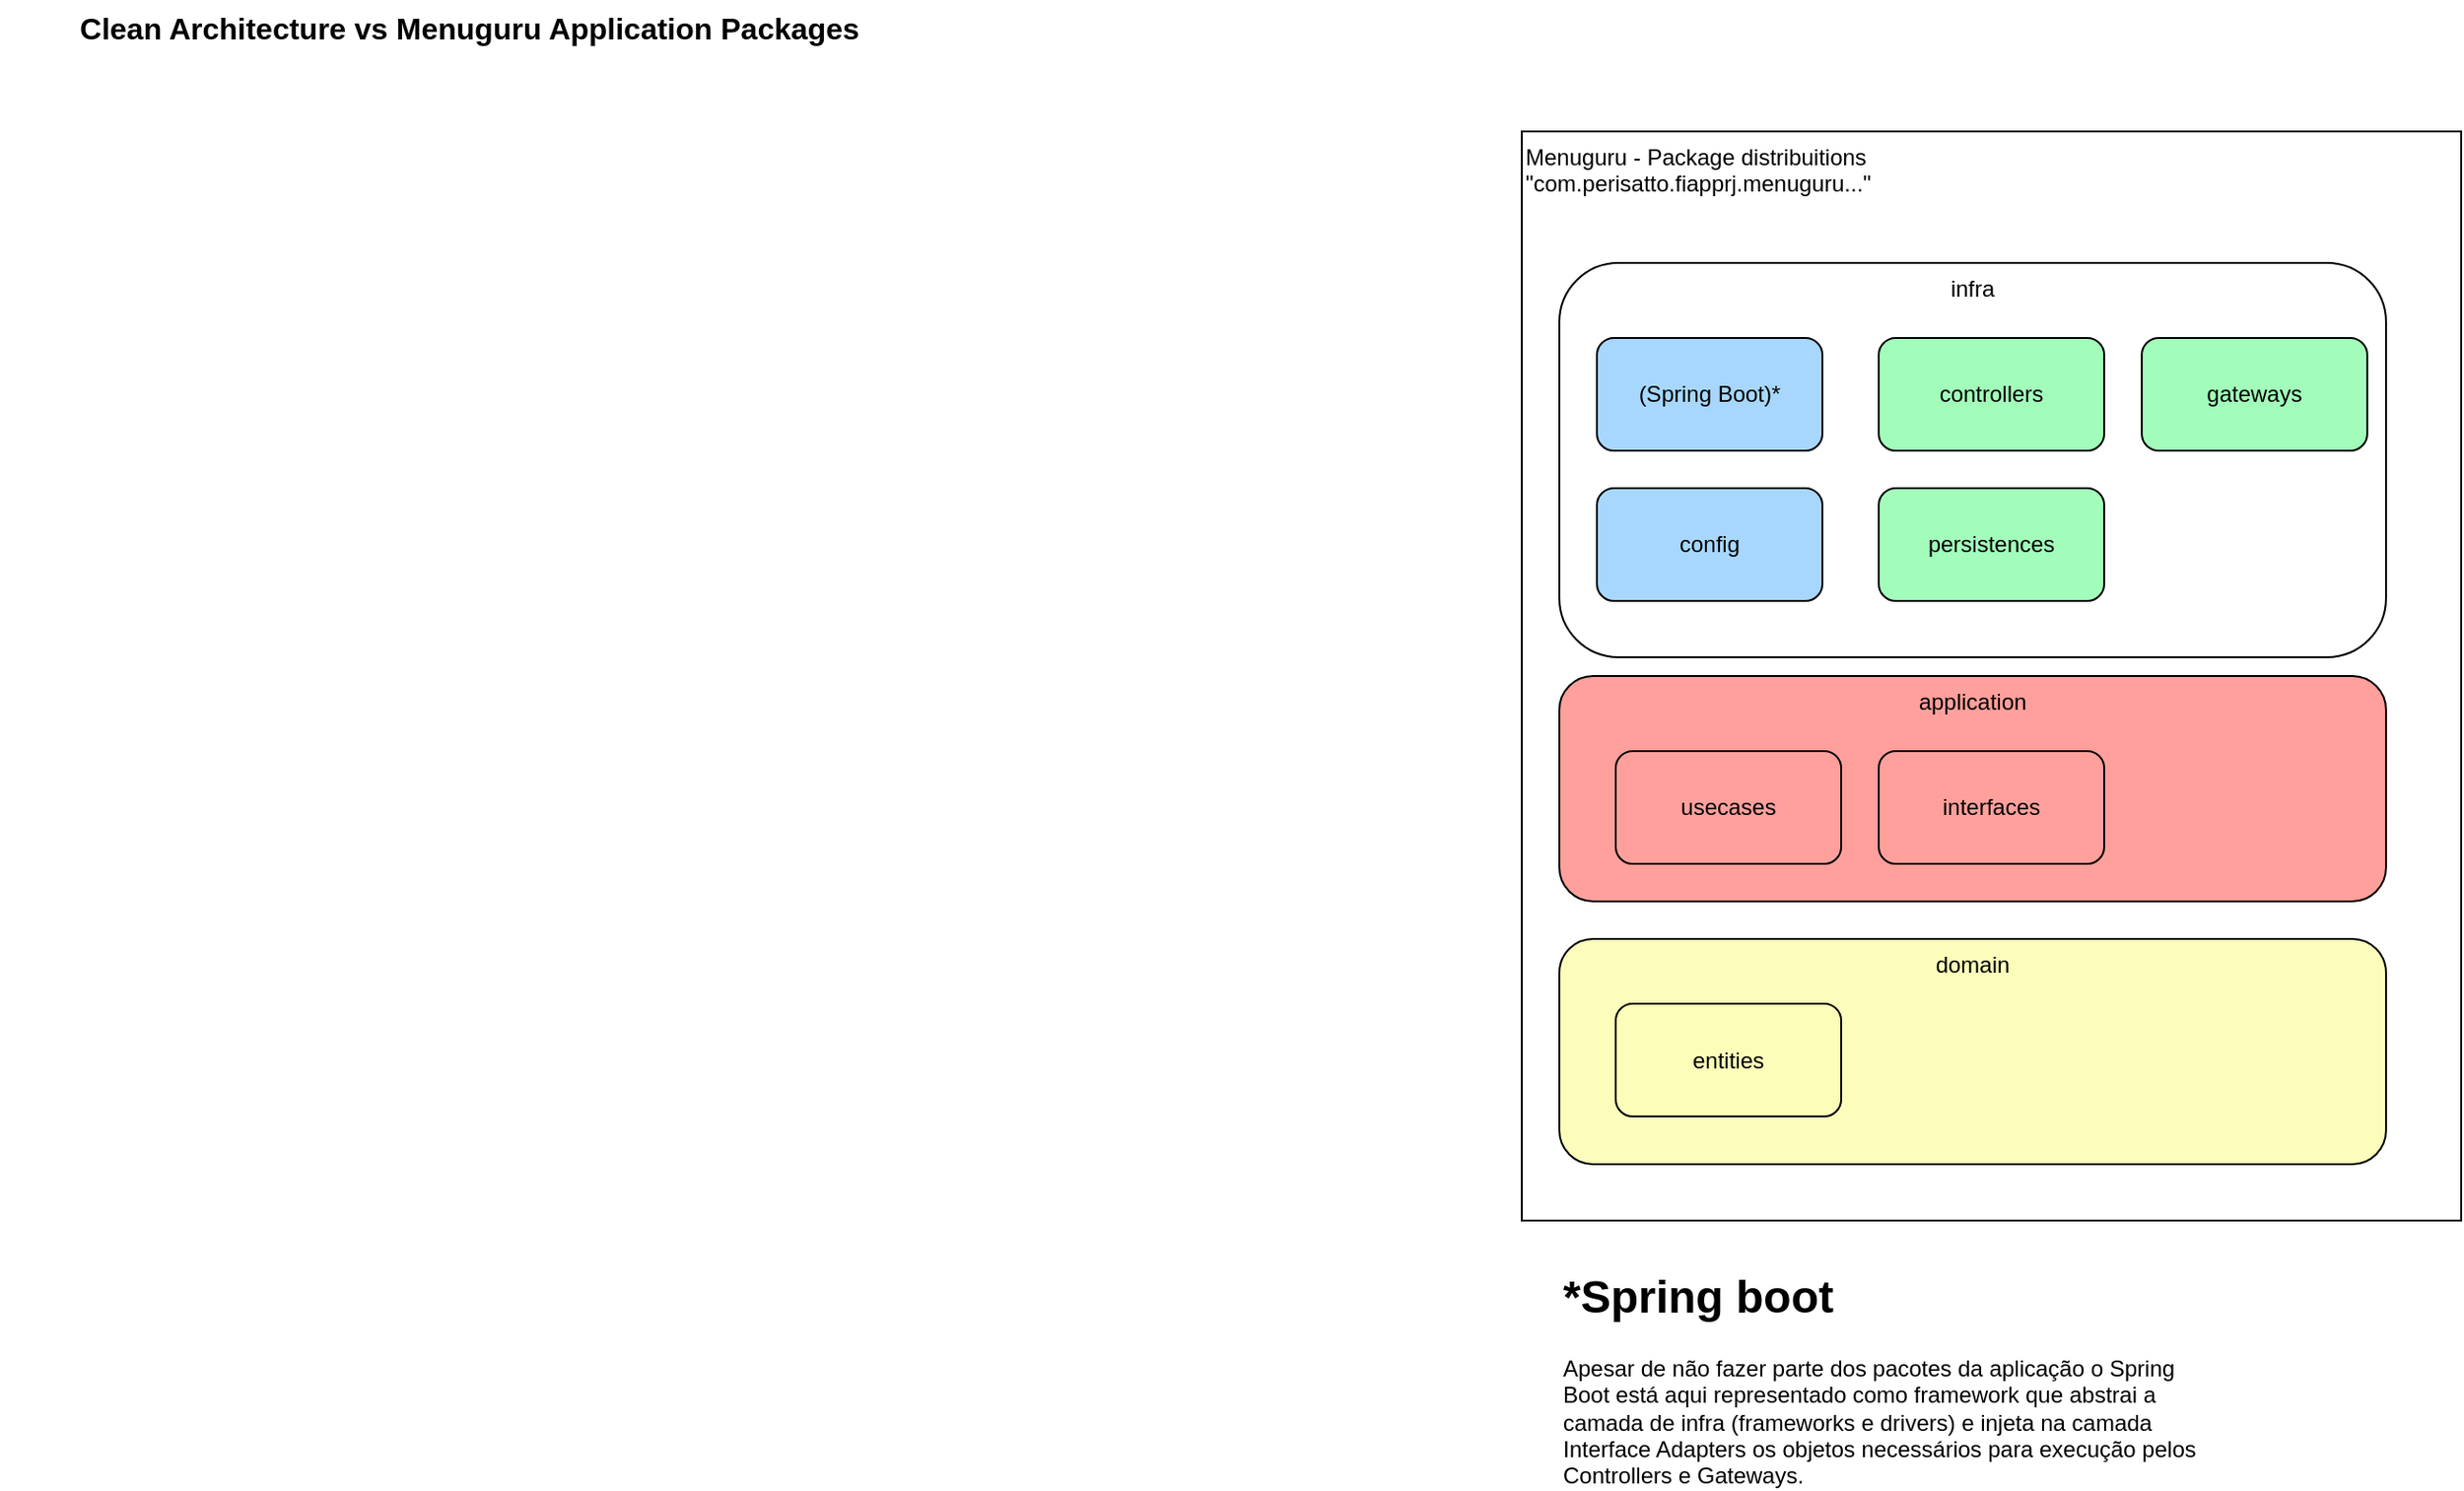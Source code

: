 <mxfile version="24.6.4" type="github" pages="2">
  <diagram id="IvMOAGRbqYTNL2c1ScDX" name="Application Architecture">
    <mxGraphModel dx="2328" dy="845" grid="1" gridSize="10" guides="1" tooltips="1" connect="1" arrows="1" fold="1" page="1" pageScale="1" pageWidth="827" pageHeight="1169" math="0" shadow="0">
      <root>
        <mxCell id="0" />
        <mxCell id="1" parent="0" />
        <mxCell id="FBlVHfX-pHRHHUPXk09u-1" value="Menuguru - Package distribuitions&lt;div&gt;&quot;com.perisatto.fiapprj.menuguru...&quot;&lt;/div&gt;" style="rounded=0;whiteSpace=wrap;html=1;verticalAlign=top;align=left;" vertex="1" parent="1">
          <mxGeometry x="540" y="120" width="500" height="580" as="geometry" />
        </mxCell>
        <mxCell id="FBlVHfX-pHRHHUPXk09u-2" value="" style="shape=image;verticalLabelPosition=bottom;labelBackgroundColor=default;verticalAlign=top;aspect=fixed;imageAspect=0;image=https://blog.cleancoder.com/uncle-bob/images/2012-08-13-the-clean-architecture/CleanArchitecture.jpg;" vertex="1" parent="1">
          <mxGeometry x="-270" y="120" width="772" height="567" as="geometry" />
        </mxCell>
        <mxCell id="FBlVHfX-pHRHHUPXk09u-3" value="domain" style="rounded=1;whiteSpace=wrap;html=1;verticalAlign=top;fillColor=#fcfdbb;" vertex="1" parent="1">
          <mxGeometry x="560" y="550" width="440" height="120" as="geometry" />
        </mxCell>
        <mxCell id="FBlVHfX-pHRHHUPXk09u-4" value="entities" style="rounded=1;whiteSpace=wrap;html=1;fillColor=#fcfdb9;" vertex="1" parent="1">
          <mxGeometry x="590" y="584.5" width="120" height="60" as="geometry" />
        </mxCell>
        <mxCell id="FBlVHfX-pHRHHUPXk09u-5" value="application" style="rounded=1;whiteSpace=wrap;html=1;verticalAlign=top;fillColor=#ffa09c;" vertex="1" parent="1">
          <mxGeometry x="560" y="410" width="440" height="120" as="geometry" />
        </mxCell>
        <mxCell id="FBlVHfX-pHRHHUPXk09u-6" value="usecases" style="rounded=1;whiteSpace=wrap;html=1;fillColor=#ffa09c;" vertex="1" parent="1">
          <mxGeometry x="590" y="450" width="120" height="60" as="geometry" />
        </mxCell>
        <mxCell id="FBlVHfX-pHRHHUPXk09u-7" value="infra" style="rounded=1;whiteSpace=wrap;html=1;verticalAlign=top;" vertex="1" parent="1">
          <mxGeometry x="560" y="190" width="440" height="210" as="geometry" />
        </mxCell>
        <mxCell id="FBlVHfX-pHRHHUPXk09u-8" value="(Spring Boot)*" style="rounded=1;whiteSpace=wrap;html=1;fillColor=#a7d7fd;" vertex="1" parent="1">
          <mxGeometry x="580" y="230" width="120" height="60" as="geometry" />
        </mxCell>
        <mxCell id="FBlVHfX-pHRHHUPXk09u-9" value="controllers" style="rounded=1;whiteSpace=wrap;html=1;fillColor=#a2fdba;" vertex="1" parent="1">
          <mxGeometry x="730" y="230" width="120" height="60" as="geometry" />
        </mxCell>
        <mxCell id="FBlVHfX-pHRHHUPXk09u-10" value="gateways" style="rounded=1;whiteSpace=wrap;html=1;fillColor=#a2fdba;" vertex="1" parent="1">
          <mxGeometry x="870" y="230" width="120" height="60" as="geometry" />
        </mxCell>
        <mxCell id="FBlVHfX-pHRHHUPXk09u-11" value="persistences" style="rounded=1;whiteSpace=wrap;html=1;fillColor=#a2fdba;" vertex="1" parent="1">
          <mxGeometry x="730" y="310" width="120" height="60" as="geometry" />
        </mxCell>
        <mxCell id="FBlVHfX-pHRHHUPXk09u-12" value="interfaces" style="rounded=1;whiteSpace=wrap;html=1;fillColor=#ffa09c;" vertex="1" parent="1">
          <mxGeometry x="730" y="450" width="120" height="60" as="geometry" />
        </mxCell>
        <mxCell id="yqv6BuBY4eyjzp5Gxg8p-5" value="Clean Architecture vs Menuguru Application Packages" style="text;html=1;align=center;verticalAlign=middle;whiteSpace=wrap;rounded=0;fontSize=16;fontStyle=1" vertex="1" parent="1">
          <mxGeometry x="-250" y="50" width="460" height="30" as="geometry" />
        </mxCell>
        <mxCell id="yqv6BuBY4eyjzp5Gxg8p-6" value="&lt;h1 style=&quot;margin-top: 0px;&quot;&gt;*Spring boot&lt;/h1&gt;&lt;p&gt;Apesar de não fazer parte dos pacotes da aplicação o Spring Boot está aqui representado como framework que abstrai a camada de infra (frameworks e drivers) e injeta na camada Interface Adapters os objetos necessários para execução pelos Controllers e Gateways.&lt;/p&gt;" style="text;html=1;whiteSpace=wrap;overflow=hidden;rounded=0;" vertex="1" parent="1">
          <mxGeometry x="560" y="720" width="350" height="120" as="geometry" />
        </mxCell>
        <mxCell id="hrJFWdFIYw_UEALANUXB-1" value="config" style="rounded=1;whiteSpace=wrap;html=1;fillColor=#a7d7fd;" vertex="1" parent="1">
          <mxGeometry x="580" y="310" width="120" height="60" as="geometry" />
        </mxCell>
      </root>
    </mxGraphModel>
  </diagram>
  <diagram name="Cloud Architecture" id="CHFw5YSZQ6bKpswKDhKj">
    <mxGraphModel dx="2505" dy="945" grid="1" gridSize="10" guides="1" tooltips="1" connect="1" arrows="1" fold="1" page="1" pageScale="1" pageWidth="827" pageHeight="1169" math="0" shadow="0">
      <root>
        <mxCell id="0" />
        <mxCell id="1" parent="0" />
        <mxCell id="SXZxHrfiubfQfkabu01j-11" value="AWS Cloud" style="points=[[0,0],[0.25,0],[0.5,0],[0.75,0],[1,0],[1,0.25],[1,0.5],[1,0.75],[1,1],[0.75,1],[0.5,1],[0.25,1],[0,1],[0,0.75],[0,0.5],[0,0.25]];outlineConnect=0;gradientColor=none;html=1;whiteSpace=wrap;fontSize=12;fontStyle=0;container=1;pointerEvents=0;collapsible=0;recursiveResize=0;shape=mxgraph.aws4.group;grIcon=mxgraph.aws4.group_aws_cloud_alt;strokeColor=#232F3E;fillColor=none;verticalAlign=top;align=left;spacingLeft=30;fontColor=#232F3E;dashed=0;" parent="1" vertex="1">
          <mxGeometry x="-280" y="100" width="1040" height="660" as="geometry" />
        </mxCell>
        <mxCell id="SXZxHrfiubfQfkabu01j-12" value="VPC" style="points=[[0,0],[0.25,0],[0.5,0],[0.75,0],[1,0],[1,0.25],[1,0.5],[1,0.75],[1,1],[0.75,1],[0.5,1],[0.25,1],[0,1],[0,0.75],[0,0.5],[0,0.25]];outlineConnect=0;gradientColor=none;html=1;whiteSpace=wrap;fontSize=12;fontStyle=0;container=1;pointerEvents=0;collapsible=0;recursiveResize=0;shape=mxgraph.aws4.group;grIcon=mxgraph.aws4.group_vpc2;strokeColor=#8C4FFF;fillColor=none;verticalAlign=top;align=left;spacingLeft=30;fontColor=#AAB7B8;dashed=0;" parent="SXZxHrfiubfQfkabu01j-11" vertex="1">
          <mxGeometry x="110" y="40" width="893" height="590" as="geometry" />
        </mxCell>
        <mxCell id="SXZxHrfiubfQfkabu01j-30" value="" style="fillColor=none;strokeColor=#5A6C86;dashed=1;verticalAlign=top;fontStyle=0;fontColor=#5A6C86;whiteSpace=wrap;html=1;" parent="SXZxHrfiubfQfkabu01j-12" vertex="1">
          <mxGeometry x="153" y="180" width="680" height="347" as="geometry" />
        </mxCell>
        <mxCell id="SXZxHrfiubfQfkabu01j-24" value="" style="fillColor=none;strokeColor=#5A6C86;dashed=1;verticalAlign=top;fontStyle=0;fontColor=#5A6C86;whiteSpace=wrap;html=1;" parent="SXZxHrfiubfQfkabu01j-12" vertex="1">
          <mxGeometry x="123" y="130" width="740" height="417" as="geometry" />
        </mxCell>
        <mxCell id="SXZxHrfiubfQfkabu01j-25" value="" style="sketch=0;points=[[0,0,0],[0.25,0,0],[0.5,0,0],[0.75,0,0],[1,0,0],[0,1,0],[0.25,1,0],[0.5,1,0],[0.75,1,0],[1,1,0],[0,0.25,0],[0,0.5,0],[0,0.75,0],[1,0.25,0],[1,0.5,0],[1,0.75,0]];outlineConnect=0;fontColor=#232F3E;fillColor=#ED7100;strokeColor=#ffffff;dashed=0;verticalLabelPosition=bottom;verticalAlign=top;align=center;html=1;fontSize=12;fontStyle=0;aspect=fixed;shape=mxgraph.aws4.resourceIcon;resIcon=mxgraph.aws4.eks;" parent="SXZxHrfiubfQfkabu01j-12" vertex="1">
          <mxGeometry x="123" y="130" width="30" height="30" as="geometry" />
        </mxCell>
        <mxCell id="SXZxHrfiubfQfkabu01j-28" value="" style="aspect=fixed;sketch=0;html=1;dashed=0;whitespace=wrap;verticalLabelPosition=bottom;verticalAlign=top;fillColor=#2875E2;strokeColor=#ffffff;points=[[0.005,0.63,0],[0.1,0.2,0],[0.9,0.2,0],[0.5,0,0],[0.995,0.63,0],[0.72,0.99,0],[0.5,1,0],[0.28,0.99,0]];shape=mxgraph.kubernetes.icon2;kubernetesLabel=1;prIcon=node" parent="SXZxHrfiubfQfkabu01j-12" vertex="1">
          <mxGeometry x="153" y="180" width="31.25" height="30" as="geometry" />
        </mxCell>
        <mxCell id="SXZxHrfiubfQfkabu01j-39" value="" style="group" parent="SXZxHrfiubfQfkabu01j-12" vertex="1" connectable="0">
          <mxGeometry x="460" y="210" width="120" height="106" as="geometry" />
        </mxCell>
        <mxCell id="SXZxHrfiubfQfkabu01j-31" value="Menuguru Application&lt;div&gt;&lt;br&gt;&lt;/div&gt;&lt;div&gt;1..10 replicas&lt;/div&gt;" style="rounded=1;whiteSpace=wrap;html=1;verticalAlign=bottom;" parent="SXZxHrfiubfQfkabu01j-39" vertex="1">
          <mxGeometry width="120" height="106" as="geometry" />
        </mxCell>
        <mxCell id="SXZxHrfiubfQfkabu01j-29" value="" style="aspect=fixed;sketch=0;html=1;dashed=0;whitespace=wrap;verticalLabelPosition=bottom;verticalAlign=top;fillColor=#2875E2;strokeColor=#ffffff;points=[[0.005,0.63,0],[0.1,0.2,0],[0.9,0.2,0],[0.5,0,0],[0.995,0.63,0],[0.72,0.99,0],[0.5,1,0],[0.28,0.99,0]];shape=mxgraph.kubernetes.icon2;kubernetesLabel=1;prIcon=pod" parent="SXZxHrfiubfQfkabu01j-39" vertex="1">
          <mxGeometry x="35" y="6" width="50" height="48" as="geometry" />
        </mxCell>
        <mxCell id="SXZxHrfiubfQfkabu01j-54" value="" style="group" parent="SXZxHrfiubfQfkabu01j-12" vertex="1" connectable="0">
          <mxGeometry x="230" y="391" width="120" height="106" as="geometry" />
        </mxCell>
        <mxCell id="SXZxHrfiubfQfkabu01j-55" value="&lt;div&gt;&amp;nbsp;&lt;/div&gt;&lt;div&gt;&lt;br&gt;&lt;/div&gt;&lt;div&gt;Kibana&lt;/div&gt;&lt;div&gt;&lt;br&gt;&lt;/div&gt;&lt;div&gt;1..2 intance&lt;/div&gt;" style="rounded=1;whiteSpace=wrap;html=1;verticalAlign=bottom;" parent="SXZxHrfiubfQfkabu01j-54" vertex="1">
          <mxGeometry width="120" height="106" as="geometry" />
        </mxCell>
        <mxCell id="SXZxHrfiubfQfkabu01j-56" value="" style="aspect=fixed;sketch=0;html=1;dashed=0;whitespace=wrap;verticalLabelPosition=bottom;verticalAlign=top;fillColor=#2875E2;strokeColor=#ffffff;points=[[0.005,0.63,0],[0.1,0.2,0],[0.9,0.2,0],[0.5,0,0],[0.995,0.63,0],[0.72,0.99,0],[0.5,1,0],[0.28,0.99,0]];shape=mxgraph.kubernetes.icon2;kubernetesLabel=1;prIcon=pod" parent="SXZxHrfiubfQfkabu01j-54" vertex="1">
          <mxGeometry x="35" y="6" width="50" height="48" as="geometry" />
        </mxCell>
        <mxCell id="SXZxHrfiubfQfkabu01j-57" value="MySQL&amp;nbsp;&lt;span style=&quot;&quot;&gt;Multi A-Z&lt;/span&gt;&lt;div&gt;&lt;span style=&quot;&quot;&gt;(1 Master / 2 slaves)&lt;/span&gt;&lt;/div&gt;" style="sketch=0;points=[[0,0,0],[0.25,0,0],[0.5,0,0],[0.75,0,0],[1,0,0],[0,1,0],[0.25,1,0],[0.5,1,0],[0.75,1,0],[1,1,0],[0,0.25,0],[0,0.5,0],[0,0.75,0],[1,0.25,0],[1,0.5,0],[1,0.75,0]];outlineConnect=0;fontColor=#232F3E;fillColor=#C925D1;strokeColor=#ffffff;dashed=0;verticalLabelPosition=bottom;verticalAlign=top;align=center;html=1;fontSize=12;fontStyle=0;aspect=fixed;shape=mxgraph.aws4.resourceIcon;resIcon=mxgraph.aws4.rds;labelBackgroundColor=default;" parent="SXZxHrfiubfQfkabu01j-12" vertex="1">
          <mxGeometry x="793" y="18" width="40" height="40" as="geometry" />
        </mxCell>
        <mxCell id="SXZxHrfiubfQfkabu01j-68" style="edgeStyle=orthogonalEdgeStyle;rounded=0;orthogonalLoop=1;jettySize=auto;html=1;" parent="SXZxHrfiubfQfkabu01j-12" source="SXZxHrfiubfQfkabu01j-58" target="SXZxHrfiubfQfkabu01j-31" edge="1">
          <mxGeometry relative="1" as="geometry">
            <Array as="points">
              <mxPoint x="377" y="260" />
            </Array>
          </mxGeometry>
        </mxCell>
        <mxCell id="SXZxHrfiubfQfkabu01j-58" value="Public Subnet&lt;div&gt;us-east-1&lt;/div&gt;" style="sketch=0;points=[[0,0,0],[0.25,0,0],[0.5,0,0],[0.75,0,0],[1,0,0],[0,1,0],[0.25,1,0],[0.5,1,0],[0.75,1,0],[1,1,0],[0,0.25,0],[0,0.5,0],[0,0.75,0],[1,0.25,0],[1,0.5,0],[1,0.75,0]];outlineConnect=0;fontColor=#232F3E;fillColor=#8C4FFF;strokeColor=#ffffff;dashed=0;verticalLabelPosition=bottom;verticalAlign=top;align=center;html=1;fontSize=12;fontStyle=0;aspect=fixed;shape=mxgraph.aws4.resourceIcon;resIcon=mxgraph.aws4.networking_and_content_delivery;labelBackgroundColor=default;" parent="SXZxHrfiubfQfkabu01j-12" vertex="1">
          <mxGeometry x="358" y="22" width="38" height="38" as="geometry" />
        </mxCell>
        <mxCell id="SXZxHrfiubfQfkabu01j-66" style="edgeStyle=orthogonalEdgeStyle;rounded=0;orthogonalLoop=1;jettySize=auto;html=1;" parent="SXZxHrfiubfQfkabu01j-12" source="SXZxHrfiubfQfkabu01j-31" target="SXZxHrfiubfQfkabu01j-64" edge="1">
          <mxGeometry relative="1" as="geometry" />
        </mxCell>
        <mxCell id="SXZxHrfiubfQfkabu01j-67" style="edgeStyle=orthogonalEdgeStyle;rounded=0;orthogonalLoop=1;jettySize=auto;html=1;" parent="SXZxHrfiubfQfkabu01j-12" source="SXZxHrfiubfQfkabu01j-64" target="SXZxHrfiubfQfkabu01j-57" edge="1">
          <mxGeometry relative="1" as="geometry" />
        </mxCell>
        <mxCell id="SXZxHrfiubfQfkabu01j-64" value="Private Subnet&lt;div&gt;us-east-1&lt;/div&gt;" style="sketch=0;points=[[0,0,0],[0.25,0,0],[0.5,0,0],[0.75,0,0],[1,0,0],[0,1,0],[0.25,1,0],[0.5,1,0],[0.75,1,0],[1,1,0],[0,0.25,0],[0,0.5,0],[0,0.75,0],[1,0.25,0],[1,0.5,0],[1,0.75,0]];outlineConnect=0;fontColor=#232F3E;fillColor=#8C4FFF;strokeColor=#ffffff;dashed=0;verticalLabelPosition=bottom;verticalAlign=top;align=center;html=1;fontSize=12;fontStyle=0;aspect=fixed;shape=mxgraph.aws4.resourceIcon;resIcon=mxgraph.aws4.networking_and_content_delivery;labelBackgroundColor=default;" parent="SXZxHrfiubfQfkabu01j-12" vertex="1">
          <mxGeometry x="640" y="20" width="38" height="38" as="geometry" />
        </mxCell>
        <mxCell id="SXZxHrfiubfQfkabu01j-69" value="" style="group" parent="SXZxHrfiubfQfkabu01j-12" vertex="1" connectable="0">
          <mxGeometry x="460" y="391" width="120" height="106" as="geometry" />
        </mxCell>
        <mxCell id="SXZxHrfiubfQfkabu01j-70" value="&lt;div&gt;&amp;nbsp;&lt;/div&gt;&lt;div&gt;&lt;br&gt;&lt;/div&gt;&lt;div&gt;ElasticSearch&lt;/div&gt;&lt;div&gt;&lt;br&gt;&lt;/div&gt;&lt;div&gt;1..5 intance&lt;/div&gt;" style="rounded=1;whiteSpace=wrap;html=1;verticalAlign=bottom;" parent="SXZxHrfiubfQfkabu01j-69" vertex="1">
          <mxGeometry width="120" height="106" as="geometry" />
        </mxCell>
        <mxCell id="SXZxHrfiubfQfkabu01j-71" value="" style="aspect=fixed;sketch=0;html=1;dashed=0;whitespace=wrap;verticalLabelPosition=bottom;verticalAlign=top;fillColor=#2875E2;strokeColor=#ffffff;points=[[0.005,0.63,0],[0.1,0.2,0],[0.9,0.2,0],[0.5,0,0],[0.995,0.63,0],[0.72,0.99,0],[0.5,1,0],[0.28,0.99,0]];shape=mxgraph.kubernetes.icon2;kubernetesLabel=1;prIcon=pod" parent="SXZxHrfiubfQfkabu01j-69" vertex="1">
          <mxGeometry x="35" y="6" width="50" height="48" as="geometry" />
        </mxCell>
        <mxCell id="SXZxHrfiubfQfkabu01j-72" value="" style="group" parent="SXZxHrfiubfQfkabu01j-12" vertex="1" connectable="0">
          <mxGeometry x="660" y="391" width="120" height="106" as="geometry" />
        </mxCell>
        <mxCell id="SXZxHrfiubfQfkabu01j-73" value="&lt;div&gt;&amp;nbsp;&lt;/div&gt;&lt;div&gt;&lt;br&gt;&lt;/div&gt;&lt;div&gt;FluentD&lt;/div&gt;&lt;div&gt;&lt;br&gt;&lt;/div&gt;&lt;div&gt;1..5 intance&lt;/div&gt;" style="rounded=1;whiteSpace=wrap;html=1;verticalAlign=bottom;" parent="SXZxHrfiubfQfkabu01j-72" vertex="1">
          <mxGeometry width="120" height="106" as="geometry" />
        </mxCell>
        <mxCell id="SXZxHrfiubfQfkabu01j-74" value="" style="aspect=fixed;sketch=0;html=1;dashed=0;whitespace=wrap;verticalLabelPosition=bottom;verticalAlign=top;fillColor=#2875E2;strokeColor=#ffffff;points=[[0.005,0.63,0],[0.1,0.2,0],[0.9,0.2,0],[0.5,0,0],[0.995,0.63,0],[0.72,0.99,0],[0.5,1,0],[0.28,0.99,0]];shape=mxgraph.kubernetes.icon2;kubernetesLabel=1;prIcon=pod" parent="SXZxHrfiubfQfkabu01j-72" vertex="1">
          <mxGeometry x="35" y="6" width="50" height="48" as="geometry" />
        </mxCell>
        <mxCell id="SXZxHrfiubfQfkabu01j-79" style="edgeStyle=orthogonalEdgeStyle;rounded=0;orthogonalLoop=1;jettySize=auto;html=1;" parent="SXZxHrfiubfQfkabu01j-12" source="SXZxHrfiubfQfkabu01j-77" target="SXZxHrfiubfQfkabu01j-55" edge="1">
          <mxGeometry relative="1" as="geometry" />
        </mxCell>
        <mxCell id="SXZxHrfiubfQfkabu01j-77" value="Public Subnet&lt;div&gt;us-east-1&lt;/div&gt;" style="sketch=0;points=[[0,0,0],[0.25,0,0],[0.5,0,0],[0.75,0,0],[1,0,0],[0,1,0],[0.25,1,0],[0.5,1,0],[0.75,1,0],[1,1,0],[0,0.25,0],[0,0.5,0],[0,0.75,0],[1,0.25,0],[1,0.5,0],[1,0.75,0]];outlineConnect=0;fontColor=#232F3E;fillColor=#8C4FFF;strokeColor=#ffffff;dashed=0;verticalLabelPosition=bottom;verticalAlign=top;align=center;html=1;fontSize=12;fontStyle=0;aspect=fixed;shape=mxgraph.aws4.resourceIcon;resIcon=mxgraph.aws4.networking_and_content_delivery;labelBackgroundColor=default;" parent="SXZxHrfiubfQfkabu01j-12" vertex="1">
          <mxGeometry x="50" y="425" width="38" height="38" as="geometry" />
        </mxCell>
        <mxCell id="SXZxHrfiubfQfkabu01j-80" style="edgeStyle=orthogonalEdgeStyle;rounded=0;orthogonalLoop=1;jettySize=auto;html=1;" parent="SXZxHrfiubfQfkabu01j-12" source="SXZxHrfiubfQfkabu01j-55" target="SXZxHrfiubfQfkabu01j-70" edge="1">
          <mxGeometry relative="1" as="geometry" />
        </mxCell>
        <mxCell id="SXZxHrfiubfQfkabu01j-82" style="edgeStyle=orthogonalEdgeStyle;rounded=0;orthogonalLoop=1;jettySize=auto;html=1;" parent="SXZxHrfiubfQfkabu01j-12" source="SXZxHrfiubfQfkabu01j-73" target="SXZxHrfiubfQfkabu01j-70" edge="1">
          <mxGeometry relative="1" as="geometry" />
        </mxCell>
        <mxCell id="SXZxHrfiubfQfkabu01j-83" style="edgeStyle=orthogonalEdgeStyle;rounded=0;orthogonalLoop=1;jettySize=auto;html=1;" parent="SXZxHrfiubfQfkabu01j-12" source="SXZxHrfiubfQfkabu01j-31" target="SXZxHrfiubfQfkabu01j-73" edge="1">
          <mxGeometry relative="1" as="geometry">
            <Array as="points">
              <mxPoint x="520" y="350" />
              <mxPoint x="720" y="350" />
            </Array>
          </mxGeometry>
        </mxCell>
        <mxCell id="SXZxHrfiubfQfkabu01j-84" value="EKS Cluster" style="text;html=1;align=center;verticalAlign=middle;whiteSpace=wrap;rounded=0;fontColor=#B3B3B3;" parent="SXZxHrfiubfQfkabu01j-12" vertex="1">
          <mxGeometry x="153" y="130" width="97" height="30" as="geometry" />
        </mxCell>
        <mxCell id="SXZxHrfiubfQfkabu01j-85" value="EKS Node Group&amp;nbsp;&lt;div&gt;(2 nodes)&lt;/div&gt;" style="text;html=1;align=center;verticalAlign=middle;whiteSpace=wrap;rounded=0;fontColor=#B3B3B3;" parent="SXZxHrfiubfQfkabu01j-12" vertex="1">
          <mxGeometry x="184.25" y="180" width="115.75" height="30" as="geometry" />
        </mxCell>
        <mxCell id="SXZxHrfiubfQfkabu01j-63" style="edgeStyle=orthogonalEdgeStyle;rounded=0;orthogonalLoop=1;jettySize=auto;html=1;" parent="1" source="SXZxHrfiubfQfkabu01j-62" target="SXZxHrfiubfQfkabu01j-58" edge="1">
          <mxGeometry relative="1" as="geometry">
            <mxPoint x="-239" y="180" as="targetPoint" />
          </mxGeometry>
        </mxCell>
        <mxCell id="SXZxHrfiubfQfkabu01j-78" style="edgeStyle=orthogonalEdgeStyle;rounded=0;orthogonalLoop=1;jettySize=auto;html=1;" parent="1" source="SXZxHrfiubfQfkabu01j-62" target="SXZxHrfiubfQfkabu01j-77" edge="1">
          <mxGeometry relative="1" as="geometry">
            <Array as="points">
              <mxPoint x="-424" y="583" />
            </Array>
          </mxGeometry>
        </mxCell>
        <mxCell id="SXZxHrfiubfQfkabu01j-62" value="Client" style="sketch=0;outlineConnect=0;fontColor=#232F3E;gradientColor=none;fillColor=#232F3D;strokeColor=none;dashed=0;verticalLabelPosition=bottom;verticalAlign=top;align=center;html=1;fontSize=12;fontStyle=0;aspect=fixed;pointerEvents=1;shape=mxgraph.aws4.client;labelBackgroundColor=default;" parent="1" vertex="1">
          <mxGeometry x="-450" y="155" width="51.32" height="50" as="geometry" />
        </mxCell>
      </root>
    </mxGraphModel>
  </diagram>
</mxfile>
